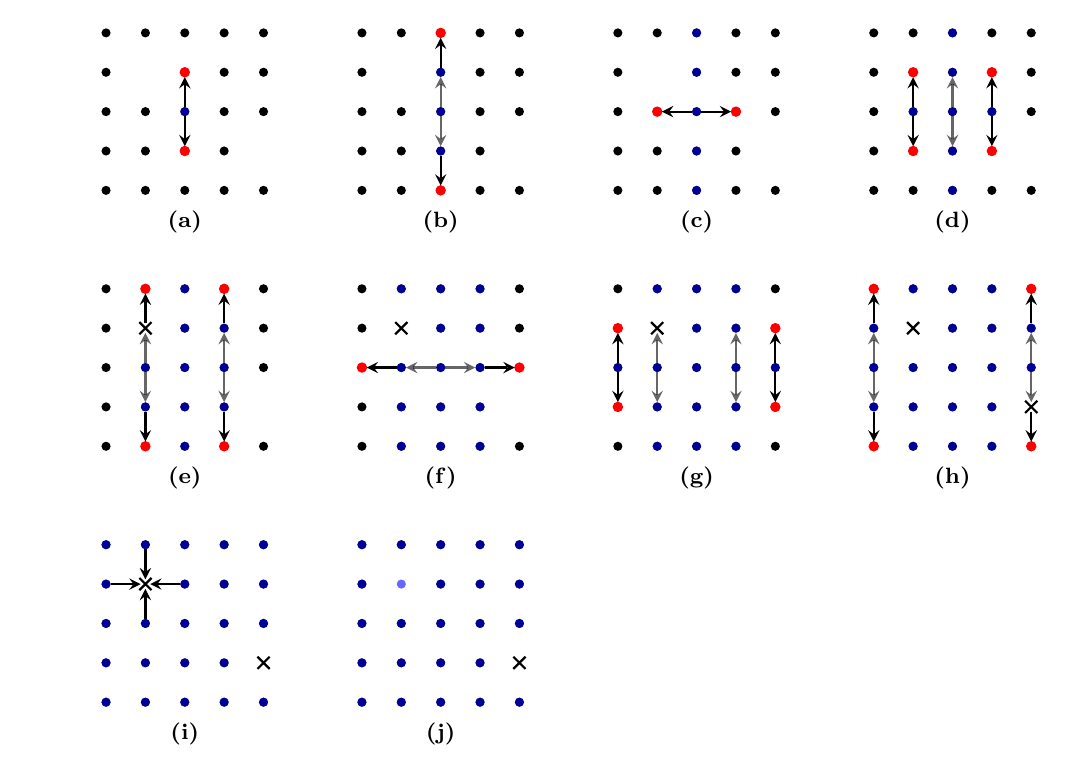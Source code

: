 \usetikzlibrary{shapes.misc}
\tikzset{blackdot/.style={shape=circle,fill=black,scale=0.35}}
\tikzset{missing/.style={shape=circle,scale=0.35}}
\tikzset{newdot/.style={shape=circle,fill=red,scale=0.4}}
\tikzset{founddot/.style={shape=circle,fill=blue,opacity=0.6,scale=0.35}}
\tikzset{cross/.style={cross out, draw=black, minimum size=2*(#1-\pgflinewidth), inner sep=0pt, outer sep=0pt, line width=0.8pt},
cross/.default={3pt}}
\tikzstyle{arrow} = [thick,->,>=stealth, line width=0.8pt]
\tikzstyle{greyarrow} = [thick,->,>=stealth,color=black,opacity=0.6,line width=0.8pt]
\newcounter{cnti}
\begin{tikzpicture}[scale=0.5,yscale=-1]
    \foreach \xoffset in {0,1,2,3}
    \foreach \yoffset in {0,1,2}
    \foreach \x in {0,...,4}
    \foreach \y in {0,...,4}
    {
        \ifnum\numexpr(\xoffset + 4*\yoffset - 10)*(\xoffset + 4*\yoffset - 11)\relax=0
        \else
            \ifnum\numexpr\x + 5*\y\relax=22
                \setcounter{cnti}{\number\numexpr1+\xoffset + 4*\yoffset\relax}
                \node[blackdot,label={[label distance=.5ex]below:{\textbf{\footnotesize(\alph{cnti})}}}] (\x-\y-\xoffset\yoffset) at (\x + 6.5*\xoffset,\y + 6.5*\yoffset){};
            \else
                \ifnum\numexpr(\x + 5*\y - 6)*(\x + 5*\y - 19)\relax=0
                    \node[missing] (\x-\y-\xoffset\yoffset) at (\x + 6.5*\xoffset,\y + 6.5*\yoffset){};
                \else
                    \node[blackdot] (\x-\y-\xoffset\yoffset) at (\x + 6.5*\xoffset,\y + 6.5*\yoffset){};
                \fi
            \fi
        \fi
    }
    \foreach \mnode in {%
        2-1-00,2-3-00%
        ,2-0-10,2-4-10%
        ,1-2-20,3-2-20%
        ,1-1-30,3-1-30,1-3-30,3-3-30%
        ,1-0-01,1-4-01,3-0-01,3-4-01%
        ,0-2-11,4-2-11%
        ,0-1-21,0-3-21,4-1-21,4-3-21%
        ,0-0-31,0-4-31,4-0-31,4-4-31%
        }
    {
        \draw (\mnode) node[newdot]{};
    }
    \foreach \mnode in {%
        1-1-01,1-1-11,1-1-21,1-1-31,1-1-02,4-3-31,4-3-02,4-3-12%
        }
    {\draw (\mnode) node[cross]{};}
    \foreach \mnode in {%
        2-2-00%
        ,2-2-10,2-1-10,2-3-10%
        ,2-2-20,2-1-20,2-0-20,2-3-20,2-4-20%
        ,2-2-30,2-1-30,2-0-30,2-3-30,2-4-30,1-2-30,3-2-30%
        ,2-2-01,2-1-01,2-0-01,2-3-01,2-4-01,1-2-01,3-2-01,3-1-01,1-3-01,3-3-01%
        ,2-2-11,2-1-11,2-0-11,2-3-11,2-4-11,1-2-11,3-2-11,3-1-11,1-3-11,3-3-11,1-0-11,1-4-11,3-0-11,3-4-11%
        ,2-2-21,2-1-21,2-0-21,2-3-21,2-4-21,1-2-21,3-2-21,3-1-21,1-3-21,3-3-21,1-0-21,1-4-21,3-0-21,3-4-21,0-2-21,4-2-21%
        ,2-2-31,2-1-31,2-0-31,2-3-31,2-4-31,1-2-31,3-2-31,3-1-31,1-3-31,3-3-31,1-0-31,1-4-31,3-0-31,3-4-31,0-2-31,4-2-31,0-1-31,0-3-31,4-1-31%
        }
    {
        \draw (\mnode) node[founddot]{};
    }
    \foreach \start/\end in {%
    2-2-00/2-1-00,2-2-00/2-3-00%
    ,2-1-10/2-0-10,2-3-10/2-4-10%
    ,2-2-20/1-2-20,2-2-20/3-2-20%
    ,1-2-30/1-1-30,1-2-30/1-3-30,3-2-30/3-1-30,3-2-30/3-3-30%
    ,1-1-01/1-0-01,1-3-01/1-4-01,3-1-01/3-0-01,3-3-01/3-4-01%
    ,1-2-11/0-2-11,3-2-11/4-2-11%
    ,0-2-21/0-1-21,0-2-21/0-3-21,4-2-21/4-1-21,4-2-21/4-3-21%
    ,0-1-31/0-0-31,0-3-31/0-4-31,4-1-31/4-0-31,4-3-31/4-4-31%
    }
    {
        \draw [arrow] (\start) -- (\end);
    }
    \foreach \start/\end in {%
    2-2-10/2-1-10,2-2-10/2-3-10%
    ,2-2-30/2-1-30,2-2-30/2-3-30%
    ,1-2-01/1-1-01,1-2-01/1-3-01,3-2-01/3-1-01,3-2-01/3-3-01%
    ,2-2-11/1-2-11,2-2-11/3-2-11%
    ,1-2-21/1-1-21,1-2-21/1-3-21,3-2-21/3-1-21,3-2-21/3-3-21%
    ,0-2-31/0-1-31,0-2-31/0-3-31,4-2-31/4-1-31,4-2-31/4-3-31%
    }
    {
        \draw [greyarrow] (\start) -- (\end);
    }
    \foreach \xy in {%
        0-0,1-0,2-0,3-0,4-0%
        ,0-1,2-1,3-1,4-1%
        ,0-2,1-2,2-2,3-2,4-2%
        ,0-3,1-3,2-3,3-3%
        ,0-4,1-4,2-4,3-4,4-4%
    }
    {
        \draw (\xy-02) node[founddot]{};
    }
    \foreach \start in {1-0,0-1,2-1,1-2}
    {\draw [arrow] (\start-02) -- (1-1-02);}
    \foreach \xy in {%
        0-0,1-0,2-0,3-0,4-0%
        ,0-1,1-1,2-1,3-1,4-1%
        ,0-2,1-2,2-2,3-2,4-2%
        ,0-3,1-3,2-3,3-3%
        ,0-4,1-4,2-4,3-4,4-4%
    }
    {
        \draw (\xy-12) node[founddot]{};
    }
\end{tikzpicture}